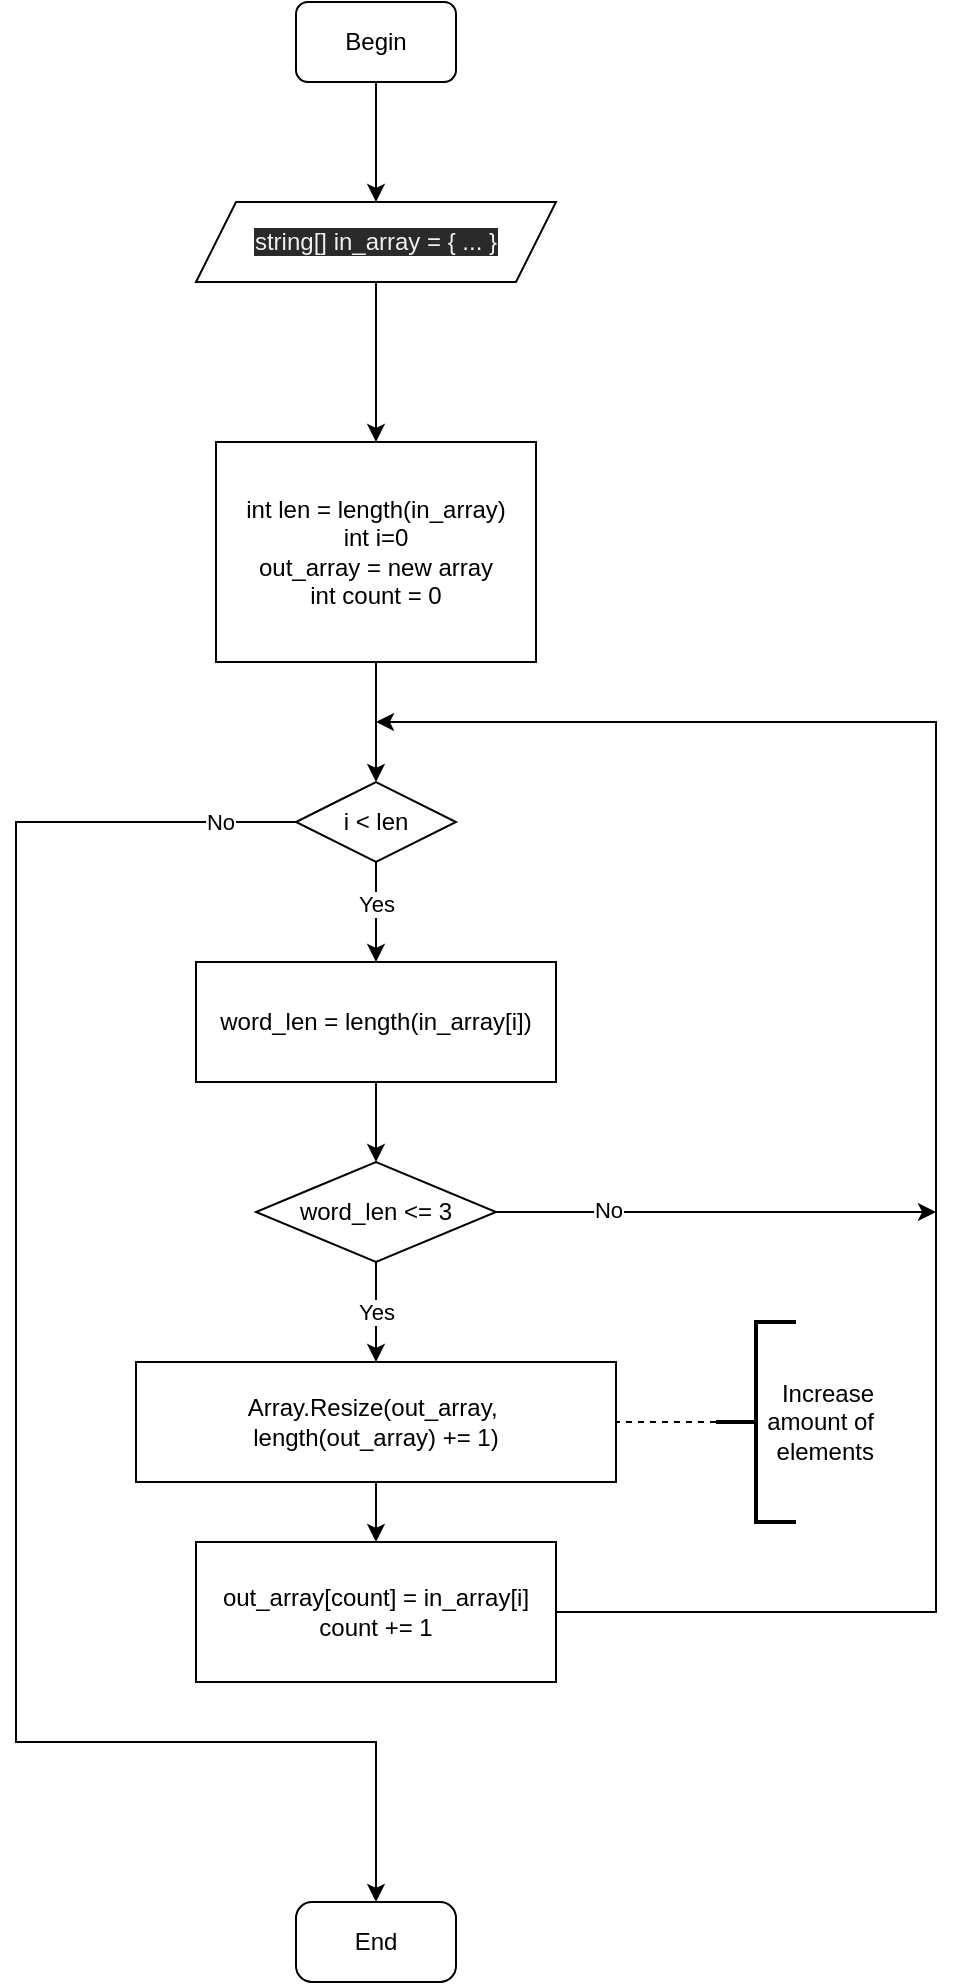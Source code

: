 <mxfile>
    <diagram id="slU0gLSCWu2B7TCF7iXH" name="Страница 1">
        <mxGraphModel dx="224" dy="90" grid="1" gridSize="10" guides="1" tooltips="1" connect="1" arrows="1" fold="1" page="1" pageScale="1" pageWidth="827" pageHeight="1169" math="0" shadow="0">
            <root>
                <mxCell id="0"/>
                <mxCell id="1" parent="0"/>
                <mxCell id="24" value="" style="edgeStyle=none;rounded=0;html=1;" parent="1" source="2" target="23" edge="1">
                    <mxGeometry relative="1" as="geometry"/>
                </mxCell>
                <mxCell id="2" value="Begin" style="rounded=1;whiteSpace=wrap;html=1;" parent="1" vertex="1">
                    <mxGeometry x="420" y="20" width="80" height="40" as="geometry"/>
                </mxCell>
                <mxCell id="6" value="" style="edgeStyle=none;html=1;" parent="1" source="3" target="5" edge="1">
                    <mxGeometry relative="1" as="geometry"/>
                </mxCell>
                <mxCell id="3" value="int len = length(in_array)&lt;br&gt;int i=0&lt;br&gt;out_array = new array&lt;br&gt;int count = 0" style="whiteSpace=wrap;html=1;rounded=1;arcSize=0;" parent="1" vertex="1">
                    <mxGeometry x="380" y="240" width="160" height="110" as="geometry"/>
                </mxCell>
                <mxCell id="12" value="" style="edgeStyle=none;rounded=0;html=1;" parent="1" source="5" target="11" edge="1">
                    <mxGeometry relative="1" as="geometry">
                        <Array as="points"/>
                    </mxGeometry>
                </mxCell>
                <mxCell id="29" value="Yes" style="edgeLabel;html=1;align=center;verticalAlign=middle;resizable=0;points=[];" parent="12" connectable="0" vertex="1">
                    <mxGeometry x="-0.744" relative="1" as="geometry">
                        <mxPoint y="14" as="offset"/>
                    </mxGeometry>
                </mxCell>
                <mxCell id="27" value="" style="edgeStyle=none;rounded=0;html=1;exitX=0;exitY=0.5;exitDx=0;exitDy=0;" parent="1" source="5" target="26" edge="1">
                    <mxGeometry relative="1" as="geometry">
                        <mxPoint x="420" y="500" as="sourcePoint"/>
                        <Array as="points">
                            <mxPoint x="280" y="430"/>
                            <mxPoint x="280" y="890"/>
                            <mxPoint x="460" y="890"/>
                        </Array>
                    </mxGeometry>
                </mxCell>
                <mxCell id="30" value="No" style="edgeLabel;html=1;align=center;verticalAlign=middle;resizable=0;points=[];" parent="27" connectable="0" vertex="1">
                    <mxGeometry x="-0.911" relative="1" as="geometry">
                        <mxPoint as="offset"/>
                    </mxGeometry>
                </mxCell>
                <mxCell id="5" value="i &amp;lt; len" style="rhombus;whiteSpace=wrap;html=1;rounded=1;arcSize=0;" parent="1" vertex="1">
                    <mxGeometry x="420" y="410" width="80" height="40" as="geometry"/>
                </mxCell>
                <mxCell id="17" style="edgeStyle=none;rounded=0;html=1;" parent="1" source="9" edge="1">
                    <mxGeometry relative="1" as="geometry">
                        <mxPoint x="740" y="625" as="targetPoint"/>
                    </mxGeometry>
                </mxCell>
                <mxCell id="28" value="No" style="edgeLabel;html=1;align=center;verticalAlign=middle;resizable=0;points=[];" parent="17" connectable="0" vertex="1">
                    <mxGeometry x="-0.491" y="1" relative="1" as="geometry">
                        <mxPoint as="offset"/>
                    </mxGeometry>
                </mxCell>
                <mxCell id="19" value="Yes" style="edgeStyle=none;rounded=0;html=1;" parent="1" source="9" target="18" edge="1">
                    <mxGeometry relative="1" as="geometry">
                        <Array as="points"/>
                    </mxGeometry>
                </mxCell>
                <mxCell id="9" value="word_len &amp;lt;= 3" style="rhombus;whiteSpace=wrap;html=1;rounded=1;arcSize=0;" parent="1" vertex="1">
                    <mxGeometry x="400" y="600" width="120" height="50" as="geometry"/>
                </mxCell>
                <mxCell id="13" value="" style="edgeStyle=none;rounded=0;html=1;" parent="1" source="11" target="9" edge="1">
                    <mxGeometry relative="1" as="geometry"/>
                </mxCell>
                <mxCell id="11" value="word_len = length(in_array[i])" style="whiteSpace=wrap;html=1;rounded=1;arcSize=0;" parent="1" vertex="1">
                    <mxGeometry x="370" y="500" width="180" height="60" as="geometry"/>
                </mxCell>
                <mxCell id="16" style="edgeStyle=none;rounded=0;html=1;exitX=1;exitY=0.5;exitDx=0;exitDy=0;" parent="1" source="14" edge="1">
                    <mxGeometry relative="1" as="geometry">
                        <mxPoint x="460" y="380" as="targetPoint"/>
                        <Array as="points">
                            <mxPoint x="740" y="825"/>
                            <mxPoint x="740" y="380"/>
                        </Array>
                    </mxGeometry>
                </mxCell>
                <mxCell id="14" value="out_array[count] = in_array[i]&lt;br&gt;count += 1" style="whiteSpace=wrap;html=1;rounded=1;arcSize=0;" parent="1" vertex="1">
                    <mxGeometry x="370" y="790" width="180" height="70" as="geometry"/>
                </mxCell>
                <mxCell id="20" value="" style="edgeStyle=none;rounded=0;html=1;" parent="1" source="18" target="14" edge="1">
                    <mxGeometry relative="1" as="geometry"/>
                </mxCell>
                <mxCell id="18" value="Array.Resize(out_array,&amp;nbsp;&lt;br&gt;length(out_array) += 1)" style="whiteSpace=wrap;html=1;rounded=1;arcSize=0;" parent="1" vertex="1">
                    <mxGeometry x="340" y="700" width="240" height="60" as="geometry"/>
                </mxCell>
                <mxCell id="25" value="" style="edgeStyle=none;rounded=0;html=1;" parent="1" source="23" target="3" edge="1">
                    <mxGeometry relative="1" as="geometry"/>
                </mxCell>
                <mxCell id="23" value="&lt;span style=&quot;color: rgb(240 , 240 , 240) ; font-family: &amp;#34;helvetica&amp;#34; ; font-size: 12px ; font-style: normal ; font-weight: 400 ; letter-spacing: normal ; text-align: center ; text-indent: 0px ; text-transform: none ; word-spacing: 0px ; background-color: rgb(42 , 42 , 42) ; display: inline ; float: none&quot;&gt;string[] in_array = { ... }&lt;/span&gt;" style="shape=parallelogram;perimeter=parallelogramPerimeter;whiteSpace=wrap;html=1;fixedSize=1;" parent="1" vertex="1">
                    <mxGeometry x="370" y="120" width="180" height="40" as="geometry"/>
                </mxCell>
                <mxCell id="26" value="End" style="whiteSpace=wrap;html=1;rounded=1;arcSize=20;" parent="1" vertex="1">
                    <mxGeometry x="420" y="970" width="80" height="40" as="geometry"/>
                </mxCell>
                <mxCell id="38" value="" style="edgeStyle=none;html=1;dashed=1;endArrow=none;endFill=0;" edge="1" parent="1" source="36" target="18">
                    <mxGeometry relative="1" as="geometry"/>
                </mxCell>
                <mxCell id="36" value="&lt;span&gt;Increase&lt;/span&gt;&lt;br&gt;&lt;span&gt;amount of&lt;/span&gt;&lt;br&gt;&lt;span&gt;elements&lt;/span&gt;" style="strokeWidth=2;html=1;shape=mxgraph.flowchart.annotation_2;align=right;labelPosition=right;pointerEvents=1;rotation=0;" vertex="1" parent="1">
                    <mxGeometry x="630" y="680" width="40" height="100" as="geometry"/>
                </mxCell>
            </root>
        </mxGraphModel>
    </diagram>
</mxfile>